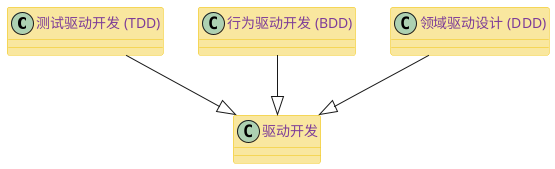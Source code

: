 @startuml
skinparam classBackgroundColor #F9E79F
skinparam classBorderColor #F1C40F
skinparam classFontColor #7D3C98
class "测试驱动开发 (TDD)" as TDD
class "行为驱动开发 (BDD)" as BDD
class "领域驱动设计 (DDD)" as DDD
TDD --|> "驱动开发"
BDD --|> "驱动开发"
DDD --|> "驱动开发"
@enduml
